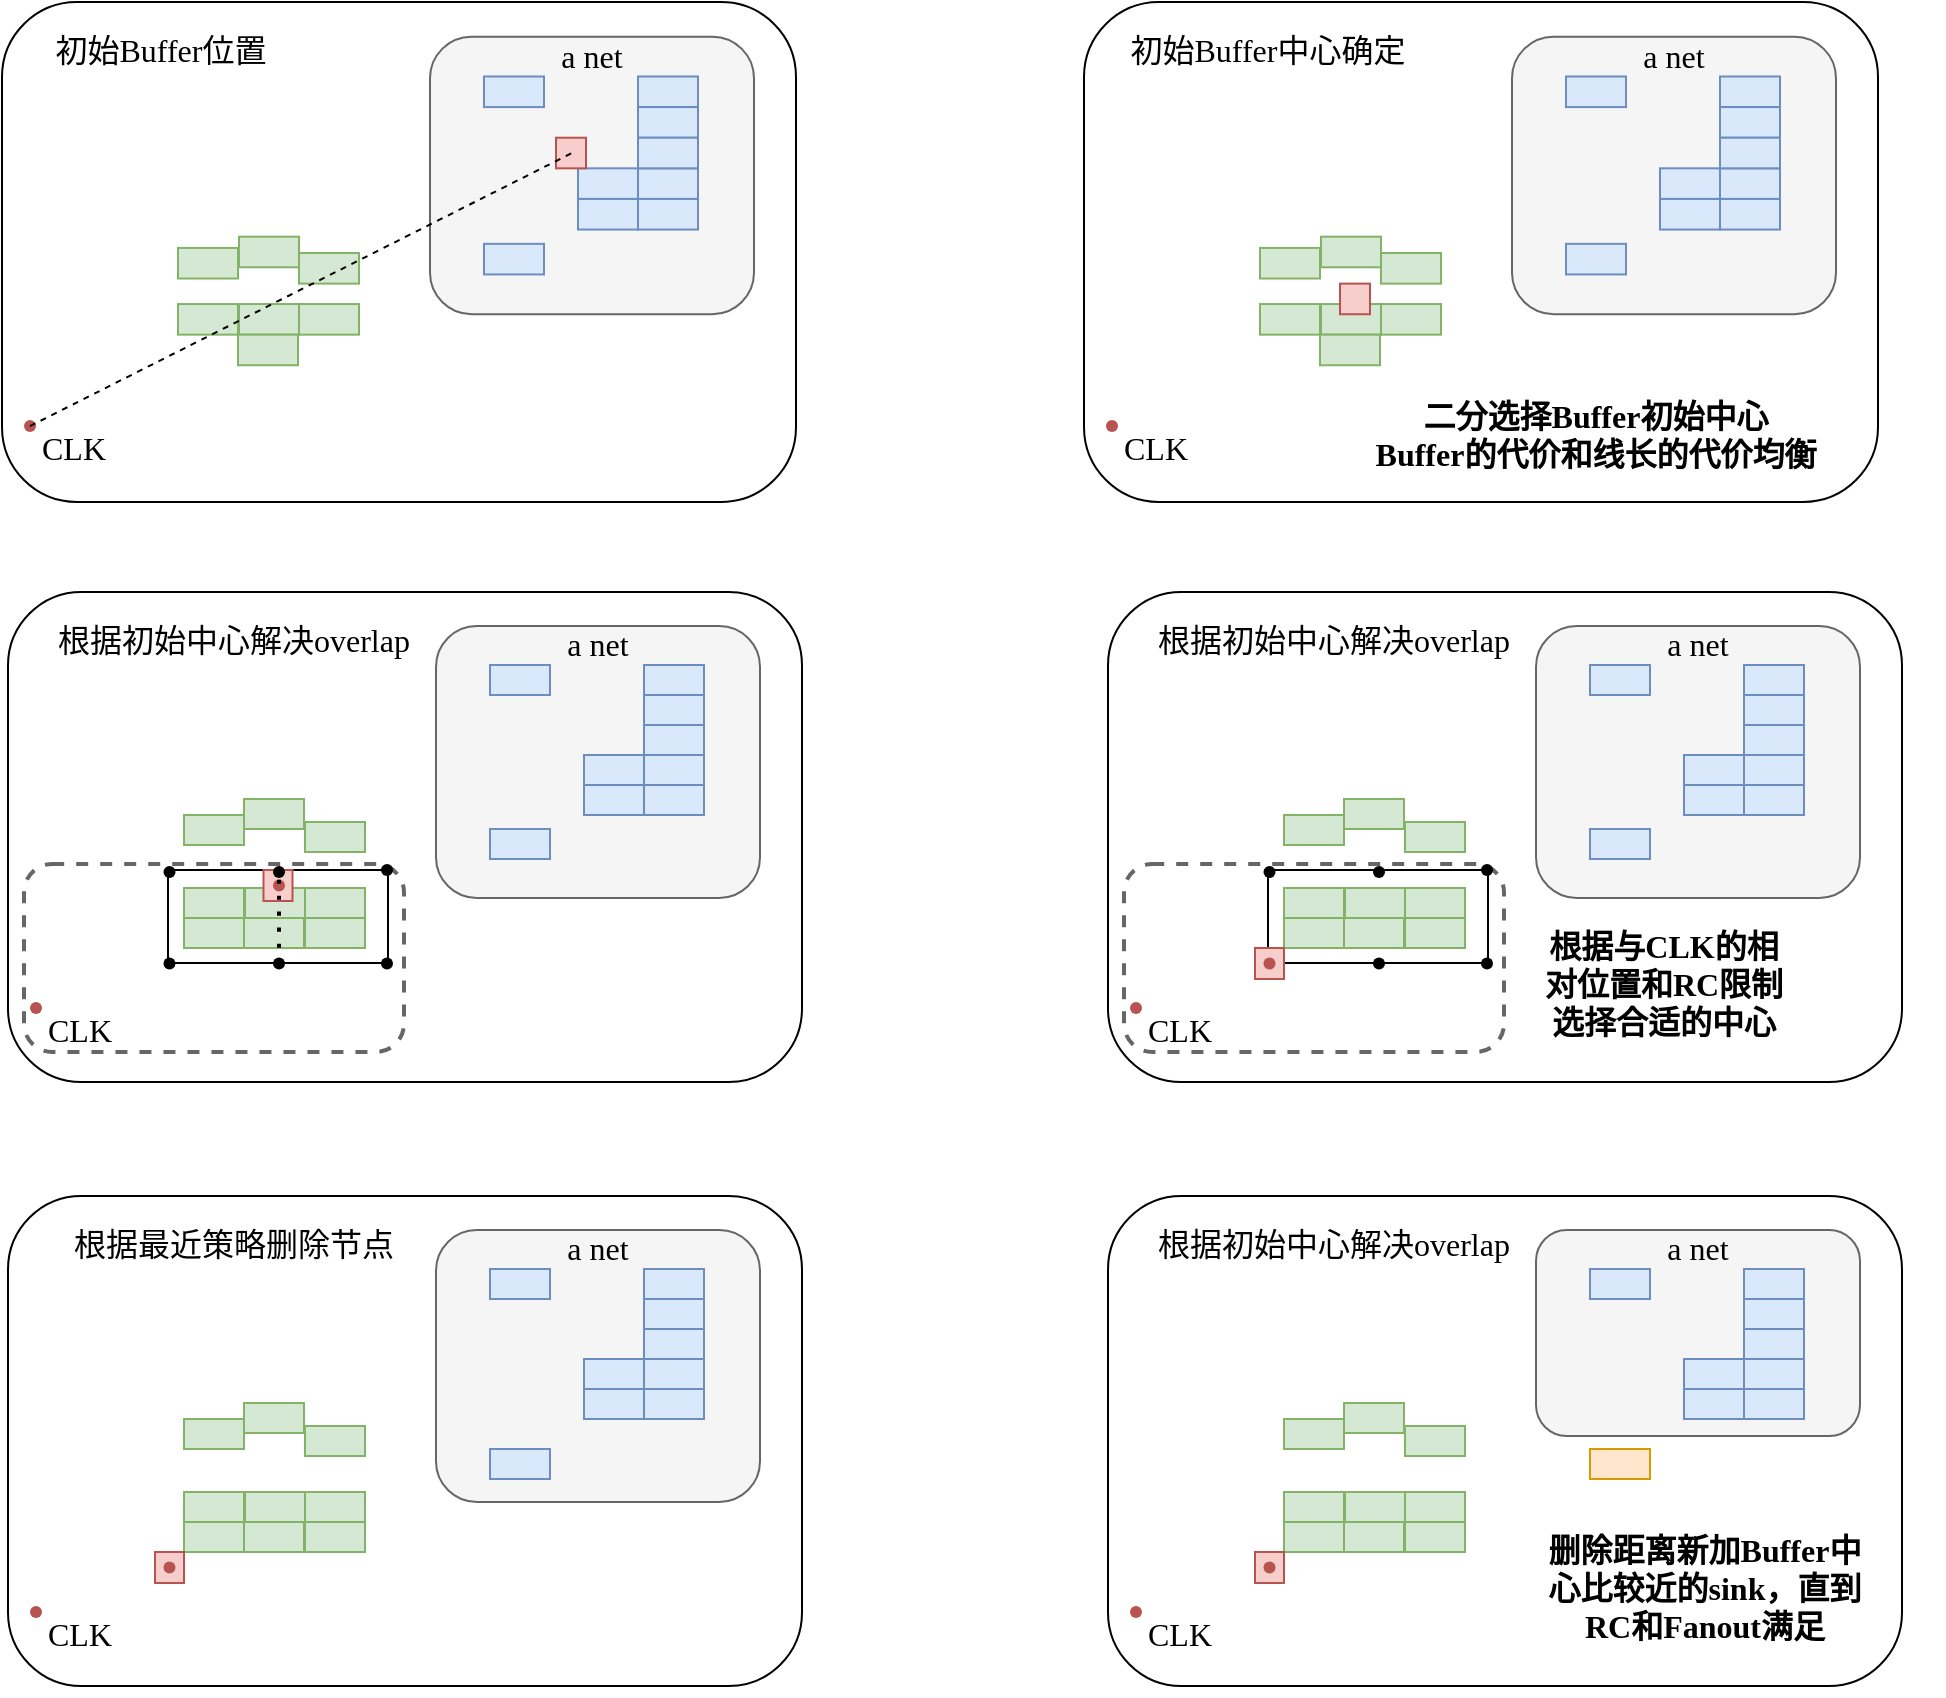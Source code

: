 <mxfile version="25.0.1">
  <diagram name="第 1 页" id="PrgzUzPs2e1vorKCyMz8">
    <mxGraphModel dx="1206" dy="774" grid="1" gridSize="10" guides="1" tooltips="1" connect="1" arrows="1" fold="1" page="0" pageScale="1" pageWidth="827" pageHeight="1169" math="0" shadow="0">
      <root>
        <mxCell id="0" />
        <mxCell id="1" parent="0" />
        <mxCell id="MqcgOQrbJKwLvRykTZm_-83" value="" style="group" vertex="1" connectable="0" parent="1">
          <mxGeometry x="-273" y="33" width="397" height="250" as="geometry" />
        </mxCell>
        <mxCell id="MqcgOQrbJKwLvRykTZm_-56" value="" style="rounded=1;whiteSpace=wrap;html=1;" vertex="1" parent="MqcgOQrbJKwLvRykTZm_-83">
          <mxGeometry width="397" height="250" as="geometry" />
        </mxCell>
        <mxCell id="MqcgOQrbJKwLvRykTZm_-54" value="" style="rounded=1;whiteSpace=wrap;html=1;fillColor=#f5f5f5;fontColor=#333333;strokeColor=#666666;" vertex="1" parent="MqcgOQrbJKwLvRykTZm_-83">
          <mxGeometry x="214" y="17.347" width="162" height="138.776" as="geometry" />
        </mxCell>
        <mxCell id="MqcgOQrbJKwLvRykTZm_-4" value="" style="rounded=0;whiteSpace=wrap;html=1;fillColor=#dae8fc;strokeColor=#6c8ebf;" vertex="1" parent="MqcgOQrbJKwLvRykTZm_-83">
          <mxGeometry x="241" y="37.245" width="30" height="15.306" as="geometry" />
        </mxCell>
        <mxCell id="MqcgOQrbJKwLvRykTZm_-5" value="" style="rounded=0;whiteSpace=wrap;html=1;fillColor=#dae8fc;strokeColor=#6c8ebf;" vertex="1" parent="MqcgOQrbJKwLvRykTZm_-83">
          <mxGeometry x="318" y="37.245" width="30" height="15.306" as="geometry" />
        </mxCell>
        <mxCell id="MqcgOQrbJKwLvRykTZm_-6" value="" style="rounded=0;whiteSpace=wrap;html=1;fillColor=#dae8fc;strokeColor=#6c8ebf;" vertex="1" parent="MqcgOQrbJKwLvRykTZm_-83">
          <mxGeometry x="318" y="83.163" width="30" height="15.306" as="geometry" />
        </mxCell>
        <mxCell id="MqcgOQrbJKwLvRykTZm_-7" value="" style="rounded=0;whiteSpace=wrap;html=1;fillColor=#dae8fc;strokeColor=#6c8ebf;" vertex="1" parent="MqcgOQrbJKwLvRykTZm_-83">
          <mxGeometry x="318" y="52.551" width="30" height="15.306" as="geometry" />
        </mxCell>
        <mxCell id="MqcgOQrbJKwLvRykTZm_-8" value="" style="rounded=0;whiteSpace=wrap;html=1;fillColor=#dae8fc;strokeColor=#6c8ebf;" vertex="1" parent="MqcgOQrbJKwLvRykTZm_-83">
          <mxGeometry x="318" y="67.857" width="30" height="15.306" as="geometry" />
        </mxCell>
        <mxCell id="MqcgOQrbJKwLvRykTZm_-9" value="" style="rounded=0;whiteSpace=wrap;html=1;fillColor=#dae8fc;strokeColor=#6c8ebf;" vertex="1" parent="MqcgOQrbJKwLvRykTZm_-83">
          <mxGeometry x="318" y="98.469" width="30" height="15.306" as="geometry" />
        </mxCell>
        <mxCell id="MqcgOQrbJKwLvRykTZm_-10" value="" style="rounded=0;whiteSpace=wrap;html=1;fillColor=#dae8fc;strokeColor=#6c8ebf;" vertex="1" parent="MqcgOQrbJKwLvRykTZm_-83">
          <mxGeometry x="241" y="120.918" width="30" height="15.306" as="geometry" />
        </mxCell>
        <mxCell id="MqcgOQrbJKwLvRykTZm_-11" value="" style="rounded=0;whiteSpace=wrap;html=1;fillColor=#dae8fc;strokeColor=#6c8ebf;" vertex="1" parent="MqcgOQrbJKwLvRykTZm_-83">
          <mxGeometry x="288" y="83.163" width="30" height="15.306" as="geometry" />
        </mxCell>
        <mxCell id="MqcgOQrbJKwLvRykTZm_-12" value="" style="rounded=0;whiteSpace=wrap;html=1;fillColor=#dae8fc;strokeColor=#6c8ebf;" vertex="1" parent="MqcgOQrbJKwLvRykTZm_-83">
          <mxGeometry x="288" y="98.469" width="30" height="15.306" as="geometry" />
        </mxCell>
        <mxCell id="MqcgOQrbJKwLvRykTZm_-15" value="" style="rounded=0;whiteSpace=wrap;html=1;fillColor=#d5e8d4;strokeColor=#82b366;" vertex="1" parent="MqcgOQrbJKwLvRykTZm_-83">
          <mxGeometry x="88" y="151.02" width="30" height="15.306" as="geometry" />
        </mxCell>
        <mxCell id="MqcgOQrbJKwLvRykTZm_-16" value="" style="rounded=0;whiteSpace=wrap;html=1;fillColor=#d5e8d4;strokeColor=#82b366;" vertex="1" parent="MqcgOQrbJKwLvRykTZm_-83">
          <mxGeometry x="118.5" y="151.02" width="30" height="15.306" as="geometry" />
        </mxCell>
        <mxCell id="MqcgOQrbJKwLvRykTZm_-17" value="" style="rounded=0;whiteSpace=wrap;html=1;fillColor=#d5e8d4;strokeColor=#82b366;" vertex="1" parent="MqcgOQrbJKwLvRykTZm_-83">
          <mxGeometry x="118" y="166.327" width="30" height="15.306" as="geometry" />
        </mxCell>
        <mxCell id="MqcgOQrbJKwLvRykTZm_-18" value="" style="rounded=0;whiteSpace=wrap;html=1;fillColor=#d5e8d4;strokeColor=#82b366;" vertex="1" parent="MqcgOQrbJKwLvRykTZm_-83">
          <mxGeometry x="148.5" y="151.02" width="30" height="15.306" as="geometry" />
        </mxCell>
        <mxCell id="MqcgOQrbJKwLvRykTZm_-19" value="" style="rounded=0;whiteSpace=wrap;html=1;fillColor=#d5e8d4;strokeColor=#82b366;" vertex="1" parent="MqcgOQrbJKwLvRykTZm_-83">
          <mxGeometry x="88" y="122.959" width="30" height="15.306" as="geometry" />
        </mxCell>
        <mxCell id="MqcgOQrbJKwLvRykTZm_-20" value="" style="rounded=0;whiteSpace=wrap;html=1;fillColor=#d5e8d4;strokeColor=#82b366;" vertex="1" parent="MqcgOQrbJKwLvRykTZm_-83">
          <mxGeometry x="148.5" y="125.51" width="30" height="15.306" as="geometry" />
        </mxCell>
        <mxCell id="MqcgOQrbJKwLvRykTZm_-22" value="" style="rounded=0;whiteSpace=wrap;html=1;fillColor=#d5e8d4;strokeColor=#82b366;" vertex="1" parent="MqcgOQrbJKwLvRykTZm_-83">
          <mxGeometry x="118.5" y="117.347" width="30" height="15.306" as="geometry" />
        </mxCell>
        <mxCell id="MqcgOQrbJKwLvRykTZm_-13" value="" style="rounded=0;whiteSpace=wrap;html=1;fillColor=#f8cecc;strokeColor=#b85450;" vertex="1" parent="MqcgOQrbJKwLvRykTZm_-83">
          <mxGeometry x="277" y="67.857" width="15" height="15.306" as="geometry" />
        </mxCell>
        <mxCell id="MqcgOQrbJKwLvRykTZm_-28" value="" style="shape=waypoint;sketch=0;fillStyle=solid;size=6;pointerEvents=1;points=[];fillColor=#f8cecc;resizable=0;rotatable=0;perimeter=centerPerimeter;snapToPoint=1;strokeColor=#b85450;" vertex="1" parent="MqcgOQrbJKwLvRykTZm_-83">
          <mxGeometry x="4" y="202.041" width="20" height="20" as="geometry" />
        </mxCell>
        <mxCell id="MqcgOQrbJKwLvRykTZm_-29" value="&lt;font face=&quot;Times New Roman&quot;&gt;CLK&lt;/font&gt;" style="text;html=1;align=center;verticalAlign=middle;whiteSpace=wrap;rounded=0;fontSize=16;" vertex="1" parent="MqcgOQrbJKwLvRykTZm_-83">
          <mxGeometry x="6" y="208.163" width="60" height="30.612" as="geometry" />
        </mxCell>
        <mxCell id="MqcgOQrbJKwLvRykTZm_-32" value="" style="endArrow=none;html=1;rounded=0;fontSize=12;startSize=8;endSize=8;curved=1;entryX=0.533;entryY=0.5;entryDx=0;entryDy=0;entryPerimeter=0;dashed=1;" edge="1" parent="MqcgOQrbJKwLvRykTZm_-83" source="MqcgOQrbJKwLvRykTZm_-28" target="MqcgOQrbJKwLvRykTZm_-13">
          <mxGeometry width="50" height="50" relative="1" as="geometry">
            <mxPoint x="22" y="192.857" as="sourcePoint" />
            <mxPoint x="253" y="278.571" as="targetPoint" />
          </mxGeometry>
        </mxCell>
        <mxCell id="MqcgOQrbJKwLvRykTZm_-55" value="&lt;font face=&quot;Times New Roman&quot;&gt;a net&lt;/font&gt;" style="text;html=1;align=center;verticalAlign=middle;whiteSpace=wrap;rounded=0;fontSize=16;" vertex="1" parent="MqcgOQrbJKwLvRykTZm_-83">
          <mxGeometry x="265" y="11.224" width="60" height="30.612" as="geometry" />
        </mxCell>
        <mxCell id="MqcgOQrbJKwLvRykTZm_-57" value="&lt;font face=&quot;宋体&quot;&gt;初始Buffer位置&lt;/font&gt;" style="text;html=1;align=center;verticalAlign=middle;whiteSpace=wrap;rounded=0;fontSize=16;" vertex="1" parent="MqcgOQrbJKwLvRykTZm_-83">
          <mxGeometry x="16" y="9.184" width="127" height="30.612" as="geometry" />
        </mxCell>
        <mxCell id="MqcgOQrbJKwLvRykTZm_-84" value="" style="group" vertex="1" connectable="0" parent="1">
          <mxGeometry x="268" y="33" width="430" height="250" as="geometry" />
        </mxCell>
        <mxCell id="MqcgOQrbJKwLvRykTZm_-58" value="" style="rounded=1;whiteSpace=wrap;html=1;" vertex="1" parent="MqcgOQrbJKwLvRykTZm_-84">
          <mxGeometry width="397" height="250" as="geometry" />
        </mxCell>
        <mxCell id="MqcgOQrbJKwLvRykTZm_-59" value="" style="rounded=1;whiteSpace=wrap;html=1;fillColor=#f5f5f5;fontColor=#333333;strokeColor=#666666;" vertex="1" parent="MqcgOQrbJKwLvRykTZm_-84">
          <mxGeometry x="214" y="17.347" width="162" height="138.776" as="geometry" />
        </mxCell>
        <mxCell id="MqcgOQrbJKwLvRykTZm_-60" value="" style="rounded=0;whiteSpace=wrap;html=1;fillColor=#dae8fc;strokeColor=#6c8ebf;" vertex="1" parent="MqcgOQrbJKwLvRykTZm_-84">
          <mxGeometry x="241" y="37.245" width="30" height="15.306" as="geometry" />
        </mxCell>
        <mxCell id="MqcgOQrbJKwLvRykTZm_-61" value="" style="rounded=0;whiteSpace=wrap;html=1;fillColor=#dae8fc;strokeColor=#6c8ebf;" vertex="1" parent="MqcgOQrbJKwLvRykTZm_-84">
          <mxGeometry x="318" y="37.245" width="30" height="15.306" as="geometry" />
        </mxCell>
        <mxCell id="MqcgOQrbJKwLvRykTZm_-62" value="" style="rounded=0;whiteSpace=wrap;html=1;fillColor=#dae8fc;strokeColor=#6c8ebf;" vertex="1" parent="MqcgOQrbJKwLvRykTZm_-84">
          <mxGeometry x="318" y="83.163" width="30" height="15.306" as="geometry" />
        </mxCell>
        <mxCell id="MqcgOQrbJKwLvRykTZm_-63" value="" style="rounded=0;whiteSpace=wrap;html=1;fillColor=#dae8fc;strokeColor=#6c8ebf;" vertex="1" parent="MqcgOQrbJKwLvRykTZm_-84">
          <mxGeometry x="318" y="52.551" width="30" height="15.306" as="geometry" />
        </mxCell>
        <mxCell id="MqcgOQrbJKwLvRykTZm_-64" value="" style="rounded=0;whiteSpace=wrap;html=1;fillColor=#dae8fc;strokeColor=#6c8ebf;" vertex="1" parent="MqcgOQrbJKwLvRykTZm_-84">
          <mxGeometry x="318" y="67.857" width="30" height="15.306" as="geometry" />
        </mxCell>
        <mxCell id="MqcgOQrbJKwLvRykTZm_-65" value="" style="rounded=0;whiteSpace=wrap;html=1;fillColor=#dae8fc;strokeColor=#6c8ebf;" vertex="1" parent="MqcgOQrbJKwLvRykTZm_-84">
          <mxGeometry x="318" y="98.469" width="30" height="15.306" as="geometry" />
        </mxCell>
        <mxCell id="MqcgOQrbJKwLvRykTZm_-66" value="" style="rounded=0;whiteSpace=wrap;html=1;fillColor=#dae8fc;strokeColor=#6c8ebf;" vertex="1" parent="MqcgOQrbJKwLvRykTZm_-84">
          <mxGeometry x="241" y="120.918" width="30" height="15.306" as="geometry" />
        </mxCell>
        <mxCell id="MqcgOQrbJKwLvRykTZm_-67" value="" style="rounded=0;whiteSpace=wrap;html=1;fillColor=#dae8fc;strokeColor=#6c8ebf;" vertex="1" parent="MqcgOQrbJKwLvRykTZm_-84">
          <mxGeometry x="288" y="83.163" width="30" height="15.306" as="geometry" />
        </mxCell>
        <mxCell id="MqcgOQrbJKwLvRykTZm_-68" value="" style="rounded=0;whiteSpace=wrap;html=1;fillColor=#dae8fc;strokeColor=#6c8ebf;" vertex="1" parent="MqcgOQrbJKwLvRykTZm_-84">
          <mxGeometry x="288" y="98.469" width="30" height="15.306" as="geometry" />
        </mxCell>
        <mxCell id="MqcgOQrbJKwLvRykTZm_-69" value="" style="rounded=0;whiteSpace=wrap;html=1;fillColor=#d5e8d4;strokeColor=#82b366;" vertex="1" parent="MqcgOQrbJKwLvRykTZm_-84">
          <mxGeometry x="88" y="151.02" width="30" height="15.306" as="geometry" />
        </mxCell>
        <mxCell id="MqcgOQrbJKwLvRykTZm_-70" value="" style="rounded=0;whiteSpace=wrap;html=1;fillColor=#d5e8d4;strokeColor=#82b366;" vertex="1" parent="MqcgOQrbJKwLvRykTZm_-84">
          <mxGeometry x="118.5" y="151.02" width="30" height="15.306" as="geometry" />
        </mxCell>
        <mxCell id="MqcgOQrbJKwLvRykTZm_-71" value="" style="rounded=0;whiteSpace=wrap;html=1;fillColor=#d5e8d4;strokeColor=#82b366;" vertex="1" parent="MqcgOQrbJKwLvRykTZm_-84">
          <mxGeometry x="118" y="166.327" width="30" height="15.306" as="geometry" />
        </mxCell>
        <mxCell id="MqcgOQrbJKwLvRykTZm_-72" value="" style="rounded=0;whiteSpace=wrap;html=1;fillColor=#d5e8d4;strokeColor=#82b366;" vertex="1" parent="MqcgOQrbJKwLvRykTZm_-84">
          <mxGeometry x="148.5" y="151.02" width="30" height="15.306" as="geometry" />
        </mxCell>
        <mxCell id="MqcgOQrbJKwLvRykTZm_-73" value="" style="rounded=0;whiteSpace=wrap;html=1;fillColor=#d5e8d4;strokeColor=#82b366;" vertex="1" parent="MqcgOQrbJKwLvRykTZm_-84">
          <mxGeometry x="88" y="122.959" width="30" height="15.306" as="geometry" />
        </mxCell>
        <mxCell id="MqcgOQrbJKwLvRykTZm_-74" value="" style="rounded=0;whiteSpace=wrap;html=1;fillColor=#d5e8d4;strokeColor=#82b366;" vertex="1" parent="MqcgOQrbJKwLvRykTZm_-84">
          <mxGeometry x="148.5" y="125.51" width="30" height="15.306" as="geometry" />
        </mxCell>
        <mxCell id="MqcgOQrbJKwLvRykTZm_-75" value="" style="rounded=0;whiteSpace=wrap;html=1;fillColor=#d5e8d4;strokeColor=#82b366;" vertex="1" parent="MqcgOQrbJKwLvRykTZm_-84">
          <mxGeometry x="118.5" y="117.347" width="30" height="15.306" as="geometry" />
        </mxCell>
        <mxCell id="MqcgOQrbJKwLvRykTZm_-76" value="" style="rounded=0;whiteSpace=wrap;html=1;fillColor=#f8cecc;strokeColor=#b85450;" vertex="1" parent="MqcgOQrbJKwLvRykTZm_-84">
          <mxGeometry x="128" y="140.816" width="15" height="15.306" as="geometry" />
        </mxCell>
        <mxCell id="MqcgOQrbJKwLvRykTZm_-77" value="" style="shape=waypoint;sketch=0;fillStyle=solid;size=6;pointerEvents=1;points=[];fillColor=#f8cecc;resizable=0;rotatable=0;perimeter=centerPerimeter;snapToPoint=1;strokeColor=#b85450;" vertex="1" parent="MqcgOQrbJKwLvRykTZm_-84">
          <mxGeometry x="4" y="202.041" width="20" height="20" as="geometry" />
        </mxCell>
        <mxCell id="MqcgOQrbJKwLvRykTZm_-78" value="&lt;font face=&quot;Times New Roman&quot;&gt;CLK&lt;/font&gt;" style="text;html=1;align=center;verticalAlign=middle;whiteSpace=wrap;rounded=0;fontSize=16;" vertex="1" parent="MqcgOQrbJKwLvRykTZm_-84">
          <mxGeometry x="6" y="208.163" width="60" height="30.612" as="geometry" />
        </mxCell>
        <mxCell id="MqcgOQrbJKwLvRykTZm_-80" value="&lt;font face=&quot;Times New Roman&quot;&gt;a net&lt;/font&gt;" style="text;html=1;align=center;verticalAlign=middle;whiteSpace=wrap;rounded=0;fontSize=16;" vertex="1" parent="MqcgOQrbJKwLvRykTZm_-84">
          <mxGeometry x="265" y="11.224" width="60" height="30.612" as="geometry" />
        </mxCell>
        <mxCell id="MqcgOQrbJKwLvRykTZm_-81" value="&lt;font face=&quot;宋体&quot;&gt;初始Buffer中心确定&lt;/font&gt;" style="text;html=1;align=center;verticalAlign=middle;whiteSpace=wrap;rounded=0;fontSize=16;" vertex="1" parent="MqcgOQrbJKwLvRykTZm_-84">
          <mxGeometry x="16" y="9.184" width="152" height="30.612" as="geometry" />
        </mxCell>
        <mxCell id="MqcgOQrbJKwLvRykTZm_-89" value="&lt;div&gt;&lt;font face=&quot;宋体&quot;&gt;&lt;br&gt;&lt;/font&gt;&lt;/div&gt;&lt;font face=&quot;宋体&quot;&gt;二分选择Buffer初始中心&lt;/font&gt;&lt;div&gt;&lt;font face=&quot;宋体&quot;&gt;Buffer的代价和线长的代价均衡&lt;/font&gt;&lt;/div&gt;" style="text;html=1;align=center;verticalAlign=middle;whiteSpace=wrap;rounded=0;fontSize=16;fontFamily=宋体;fontStyle=1" vertex="1" parent="MqcgOQrbJKwLvRykTZm_-84">
          <mxGeometry x="131" y="191.837" width="250" height="30.612" as="geometry" />
        </mxCell>
        <mxCell id="MqcgOQrbJKwLvRykTZm_-190" value="" style="group" vertex="1" connectable="0" parent="1">
          <mxGeometry x="280" y="328" width="397" height="250" as="geometry" />
        </mxCell>
        <mxCell id="MqcgOQrbJKwLvRykTZm_-191" value="" style="rounded=1;whiteSpace=wrap;html=1;" vertex="1" parent="MqcgOQrbJKwLvRykTZm_-190">
          <mxGeometry width="397" height="245" as="geometry" />
        </mxCell>
        <mxCell id="MqcgOQrbJKwLvRykTZm_-226" value="" style="rounded=1;whiteSpace=wrap;html=1;fillColor=none;fontColor=#333333;strokeColor=#666666;strokeWidth=2;dashed=1;" vertex="1" parent="MqcgOQrbJKwLvRykTZm_-190">
          <mxGeometry x="8" y="136" width="190" height="94" as="geometry" />
        </mxCell>
        <mxCell id="MqcgOQrbJKwLvRykTZm_-192" value="" style="rounded=1;whiteSpace=wrap;html=1;fillColor=#f5f5f5;fontColor=#333333;strokeColor=#666666;" vertex="1" parent="MqcgOQrbJKwLvRykTZm_-190">
          <mxGeometry x="214" y="17" width="162" height="136" as="geometry" />
        </mxCell>
        <mxCell id="MqcgOQrbJKwLvRykTZm_-193" value="" style="rounded=0;whiteSpace=wrap;html=1;fillColor=#dae8fc;strokeColor=#6c8ebf;" vertex="1" parent="MqcgOQrbJKwLvRykTZm_-190">
          <mxGeometry x="241" y="36.5" width="30" height="15" as="geometry" />
        </mxCell>
        <mxCell id="MqcgOQrbJKwLvRykTZm_-194" value="" style="rounded=0;whiteSpace=wrap;html=1;fillColor=#dae8fc;strokeColor=#6c8ebf;" vertex="1" parent="MqcgOQrbJKwLvRykTZm_-190">
          <mxGeometry x="318" y="36.5" width="30" height="15" as="geometry" />
        </mxCell>
        <mxCell id="MqcgOQrbJKwLvRykTZm_-195" value="" style="rounded=0;whiteSpace=wrap;html=1;fillColor=#dae8fc;strokeColor=#6c8ebf;" vertex="1" parent="MqcgOQrbJKwLvRykTZm_-190">
          <mxGeometry x="318" y="81.5" width="30" height="15" as="geometry" />
        </mxCell>
        <mxCell id="MqcgOQrbJKwLvRykTZm_-196" value="" style="rounded=0;whiteSpace=wrap;html=1;fillColor=#dae8fc;strokeColor=#6c8ebf;" vertex="1" parent="MqcgOQrbJKwLvRykTZm_-190">
          <mxGeometry x="318" y="51.5" width="30" height="15" as="geometry" />
        </mxCell>
        <mxCell id="MqcgOQrbJKwLvRykTZm_-197" value="" style="rounded=0;whiteSpace=wrap;html=1;fillColor=#dae8fc;strokeColor=#6c8ebf;" vertex="1" parent="MqcgOQrbJKwLvRykTZm_-190">
          <mxGeometry x="318" y="66.5" width="30" height="15" as="geometry" />
        </mxCell>
        <mxCell id="MqcgOQrbJKwLvRykTZm_-198" value="" style="rounded=0;whiteSpace=wrap;html=1;fillColor=#dae8fc;strokeColor=#6c8ebf;" vertex="1" parent="MqcgOQrbJKwLvRykTZm_-190">
          <mxGeometry x="318" y="96.5" width="30" height="15" as="geometry" />
        </mxCell>
        <mxCell id="MqcgOQrbJKwLvRykTZm_-199" value="" style="rounded=0;whiteSpace=wrap;html=1;fillColor=#dae8fc;strokeColor=#6c8ebf;" vertex="1" parent="MqcgOQrbJKwLvRykTZm_-190">
          <mxGeometry x="241" y="118.5" width="30" height="15" as="geometry" />
        </mxCell>
        <mxCell id="MqcgOQrbJKwLvRykTZm_-200" value="" style="rounded=0;whiteSpace=wrap;html=1;fillColor=#dae8fc;strokeColor=#6c8ebf;" vertex="1" parent="MqcgOQrbJKwLvRykTZm_-190">
          <mxGeometry x="288" y="81.5" width="30" height="15" as="geometry" />
        </mxCell>
        <mxCell id="MqcgOQrbJKwLvRykTZm_-201" value="" style="rounded=0;whiteSpace=wrap;html=1;fillColor=#dae8fc;strokeColor=#6c8ebf;" vertex="1" parent="MqcgOQrbJKwLvRykTZm_-190">
          <mxGeometry x="288" y="96.5" width="30" height="15" as="geometry" />
        </mxCell>
        <mxCell id="MqcgOQrbJKwLvRykTZm_-202" value="" style="rounded=0;whiteSpace=wrap;html=1;fillColor=#d5e8d4;strokeColor=#82b366;" vertex="1" parent="MqcgOQrbJKwLvRykTZm_-190">
          <mxGeometry x="88" y="148" width="30" height="15" as="geometry" />
        </mxCell>
        <mxCell id="MqcgOQrbJKwLvRykTZm_-203" value="" style="rounded=0;whiteSpace=wrap;html=1;fillColor=#d5e8d4;strokeColor=#82b366;" vertex="1" parent="MqcgOQrbJKwLvRykTZm_-190">
          <mxGeometry x="118.5" y="148" width="30" height="15" as="geometry" />
        </mxCell>
        <mxCell id="MqcgOQrbJKwLvRykTZm_-204" value="" style="rounded=0;whiteSpace=wrap;html=1;fillColor=#d5e8d4;strokeColor=#82b366;" vertex="1" parent="MqcgOQrbJKwLvRykTZm_-190">
          <mxGeometry x="118" y="163" width="30" height="15" as="geometry" />
        </mxCell>
        <mxCell id="MqcgOQrbJKwLvRykTZm_-205" value="" style="rounded=0;whiteSpace=wrap;html=1;fillColor=#d5e8d4;strokeColor=#82b366;" vertex="1" parent="MqcgOQrbJKwLvRykTZm_-190">
          <mxGeometry x="148.5" y="148" width="30" height="15" as="geometry" />
        </mxCell>
        <mxCell id="MqcgOQrbJKwLvRykTZm_-206" value="" style="rounded=0;whiteSpace=wrap;html=1;fillColor=#d5e8d4;strokeColor=#82b366;" vertex="1" parent="MqcgOQrbJKwLvRykTZm_-190">
          <mxGeometry x="88" y="111.5" width="30" height="15" as="geometry" />
        </mxCell>
        <mxCell id="MqcgOQrbJKwLvRykTZm_-207" value="" style="rounded=0;whiteSpace=wrap;html=1;fillColor=#d5e8d4;strokeColor=#82b366;" vertex="1" parent="MqcgOQrbJKwLvRykTZm_-190">
          <mxGeometry x="148.5" y="115" width="30" height="15" as="geometry" />
        </mxCell>
        <mxCell id="MqcgOQrbJKwLvRykTZm_-208" value="" style="rounded=0;whiteSpace=wrap;html=1;fillColor=#d5e8d4;strokeColor=#82b366;" vertex="1" parent="MqcgOQrbJKwLvRykTZm_-190">
          <mxGeometry x="118" y="103.5" width="30" height="15" as="geometry" />
        </mxCell>
        <mxCell id="MqcgOQrbJKwLvRykTZm_-209" value="" style="shape=waypoint;sketch=0;fillStyle=solid;size=6;pointerEvents=1;points=[];fillColor=#f8cecc;resizable=0;rotatable=0;perimeter=centerPerimeter;snapToPoint=1;strokeColor=#b85450;" vertex="1" parent="MqcgOQrbJKwLvRykTZm_-190">
          <mxGeometry x="4" y="198" width="20" height="20" as="geometry" />
        </mxCell>
        <mxCell id="MqcgOQrbJKwLvRykTZm_-210" value="&lt;font face=&quot;Times New Roman&quot;&gt;CLK&lt;/font&gt;" style="text;html=1;align=center;verticalAlign=middle;whiteSpace=wrap;rounded=0;fontSize=16;" vertex="1" parent="MqcgOQrbJKwLvRykTZm_-190">
          <mxGeometry x="6" y="204" width="60" height="30" as="geometry" />
        </mxCell>
        <mxCell id="MqcgOQrbJKwLvRykTZm_-211" value="&lt;font face=&quot;Times New Roman&quot;&gt;a net&lt;/font&gt;" style="text;html=1;align=center;verticalAlign=middle;whiteSpace=wrap;rounded=0;fontSize=16;" vertex="1" parent="MqcgOQrbJKwLvRykTZm_-190">
          <mxGeometry x="265" y="11" width="60" height="30" as="geometry" />
        </mxCell>
        <mxCell id="MqcgOQrbJKwLvRykTZm_-212" value="&lt;font face=&quot;宋体&quot;&gt;根据初始中心解决overlap&lt;/font&gt;" style="text;html=1;align=center;verticalAlign=middle;whiteSpace=wrap;rounded=0;fontSize=16;" vertex="1" parent="MqcgOQrbJKwLvRykTZm_-190">
          <mxGeometry x="16" y="9" width="194" height="30" as="geometry" />
        </mxCell>
        <mxCell id="MqcgOQrbJKwLvRykTZm_-213" value="根据与CLK的相对位置和RC限制选择合适的中心" style="text;html=1;align=center;verticalAlign=middle;whiteSpace=wrap;rounded=0;fontSize=16;fontFamily=宋体;fontStyle=1" vertex="1" parent="MqcgOQrbJKwLvRykTZm_-190">
          <mxGeometry x="217" y="181" width="122" height="30" as="geometry" />
        </mxCell>
        <mxCell id="MqcgOQrbJKwLvRykTZm_-214" value="" style="rounded=0;whiteSpace=wrap;html=1;fillColor=#d5e8d4;strokeColor=#82b366;" vertex="1" parent="MqcgOQrbJKwLvRykTZm_-190">
          <mxGeometry x="88" y="163" width="30" height="15" as="geometry" />
        </mxCell>
        <mxCell id="MqcgOQrbJKwLvRykTZm_-215" value="" style="rounded=0;whiteSpace=wrap;html=1;fillColor=#d5e8d4;strokeColor=#82b366;" vertex="1" parent="MqcgOQrbJKwLvRykTZm_-190">
          <mxGeometry x="148.5" y="163" width="30" height="15" as="geometry" />
        </mxCell>
        <mxCell id="MqcgOQrbJKwLvRykTZm_-216" value="" style="rounded=0;whiteSpace=wrap;html=1;fillColor=none;" vertex="1" parent="MqcgOQrbJKwLvRykTZm_-190">
          <mxGeometry x="80" y="139" width="110" height="46.5" as="geometry" />
        </mxCell>
        <mxCell id="MqcgOQrbJKwLvRykTZm_-217" value="" style="rounded=0;whiteSpace=wrap;html=1;fillColor=#f8cecc;strokeColor=#b85450;" vertex="1" parent="MqcgOQrbJKwLvRykTZm_-190">
          <mxGeometry x="73.5" y="178" width="14.5" height="15.5" as="geometry" />
        </mxCell>
        <mxCell id="MqcgOQrbJKwLvRykTZm_-219" value="" style="shape=waypoint;sketch=0;fillStyle=solid;size=6;pointerEvents=1;points=[];fillColor=none;resizable=0;rotatable=0;perimeter=centerPerimeter;snapToPoint=1;" vertex="1" parent="MqcgOQrbJKwLvRykTZm_-190">
          <mxGeometry x="70.75" y="130" width="20" height="20" as="geometry" />
        </mxCell>
        <mxCell id="MqcgOQrbJKwLvRykTZm_-221" value="" style="shape=waypoint;sketch=0;fillStyle=solid;size=6;pointerEvents=1;points=[];fillColor=none;resizable=0;rotatable=0;perimeter=centerPerimeter;snapToPoint=1;" vertex="1" parent="MqcgOQrbJKwLvRykTZm_-190">
          <mxGeometry x="125.5" y="175.75" width="20" height="20" as="geometry" />
        </mxCell>
        <mxCell id="MqcgOQrbJKwLvRykTZm_-222" value="" style="shape=waypoint;sketch=0;fillStyle=solid;size=6;pointerEvents=1;points=[];fillColor=none;resizable=0;rotatable=0;perimeter=centerPerimeter;snapToPoint=1;" vertex="1" parent="MqcgOQrbJKwLvRykTZm_-190">
          <mxGeometry x="179.5" y="175.75" width="20" height="20" as="geometry" />
        </mxCell>
        <mxCell id="MqcgOQrbJKwLvRykTZm_-223" value="" style="shape=waypoint;sketch=0;fillStyle=solid;size=6;pointerEvents=1;points=[];fillColor=none;resizable=0;rotatable=0;perimeter=centerPerimeter;snapToPoint=1;" vertex="1" parent="MqcgOQrbJKwLvRykTZm_-190">
          <mxGeometry x="179.5" y="129" width="20" height="20" as="geometry" />
        </mxCell>
        <mxCell id="MqcgOQrbJKwLvRykTZm_-224" value="" style="shape=waypoint;sketch=0;fillStyle=solid;size=6;pointerEvents=1;points=[];fillColor=#f8cecc;resizable=0;rotatable=0;perimeter=centerPerimeter;snapToPoint=1;strokeColor=#b85450;" vertex="1" parent="MqcgOQrbJKwLvRykTZm_-190">
          <mxGeometry x="70.75" y="175.75" width="20" height="20" as="geometry" />
        </mxCell>
        <mxCell id="MqcgOQrbJKwLvRykTZm_-225" value="" style="shape=waypoint;sketch=0;fillStyle=solid;size=6;pointerEvents=1;points=[];fillColor=none;resizable=0;rotatable=0;perimeter=centerPerimeter;snapToPoint=1;" vertex="1" parent="MqcgOQrbJKwLvRykTZm_-190">
          <mxGeometry x="125.5" y="130" width="20" height="20" as="geometry" />
        </mxCell>
        <mxCell id="MqcgOQrbJKwLvRykTZm_-304" value="" style="group" vertex="1" connectable="0" parent="1">
          <mxGeometry x="-270" y="328" width="397" height="250" as="geometry" />
        </mxCell>
        <mxCell id="MqcgOQrbJKwLvRykTZm_-305" value="" style="rounded=1;whiteSpace=wrap;html=1;" vertex="1" parent="MqcgOQrbJKwLvRykTZm_-304">
          <mxGeometry width="397" height="245" as="geometry" />
        </mxCell>
        <mxCell id="MqcgOQrbJKwLvRykTZm_-306" value="" style="rounded=1;whiteSpace=wrap;html=1;fillColor=none;fontColor=#333333;strokeColor=#666666;strokeWidth=2;dashed=1;" vertex="1" parent="MqcgOQrbJKwLvRykTZm_-304">
          <mxGeometry x="8" y="136" width="190" height="94" as="geometry" />
        </mxCell>
        <mxCell id="MqcgOQrbJKwLvRykTZm_-307" value="" style="rounded=1;whiteSpace=wrap;html=1;fillColor=#f5f5f5;fontColor=#333333;strokeColor=#666666;" vertex="1" parent="MqcgOQrbJKwLvRykTZm_-304">
          <mxGeometry x="214" y="17" width="162" height="136" as="geometry" />
        </mxCell>
        <mxCell id="MqcgOQrbJKwLvRykTZm_-308" value="" style="rounded=0;whiteSpace=wrap;html=1;fillColor=#dae8fc;strokeColor=#6c8ebf;" vertex="1" parent="MqcgOQrbJKwLvRykTZm_-304">
          <mxGeometry x="241" y="36.5" width="30" height="15" as="geometry" />
        </mxCell>
        <mxCell id="MqcgOQrbJKwLvRykTZm_-309" value="" style="rounded=0;whiteSpace=wrap;html=1;fillColor=#dae8fc;strokeColor=#6c8ebf;" vertex="1" parent="MqcgOQrbJKwLvRykTZm_-304">
          <mxGeometry x="318" y="36.5" width="30" height="15" as="geometry" />
        </mxCell>
        <mxCell id="MqcgOQrbJKwLvRykTZm_-310" value="" style="rounded=0;whiteSpace=wrap;html=1;fillColor=#dae8fc;strokeColor=#6c8ebf;" vertex="1" parent="MqcgOQrbJKwLvRykTZm_-304">
          <mxGeometry x="318" y="81.5" width="30" height="15" as="geometry" />
        </mxCell>
        <mxCell id="MqcgOQrbJKwLvRykTZm_-311" value="" style="rounded=0;whiteSpace=wrap;html=1;fillColor=#dae8fc;strokeColor=#6c8ebf;" vertex="1" parent="MqcgOQrbJKwLvRykTZm_-304">
          <mxGeometry x="318" y="51.5" width="30" height="15" as="geometry" />
        </mxCell>
        <mxCell id="MqcgOQrbJKwLvRykTZm_-312" value="" style="rounded=0;whiteSpace=wrap;html=1;fillColor=#dae8fc;strokeColor=#6c8ebf;" vertex="1" parent="MqcgOQrbJKwLvRykTZm_-304">
          <mxGeometry x="318" y="66.5" width="30" height="15" as="geometry" />
        </mxCell>
        <mxCell id="MqcgOQrbJKwLvRykTZm_-313" value="" style="rounded=0;whiteSpace=wrap;html=1;fillColor=#dae8fc;strokeColor=#6c8ebf;" vertex="1" parent="MqcgOQrbJKwLvRykTZm_-304">
          <mxGeometry x="318" y="96.5" width="30" height="15" as="geometry" />
        </mxCell>
        <mxCell id="MqcgOQrbJKwLvRykTZm_-314" value="" style="rounded=0;whiteSpace=wrap;html=1;fillColor=#dae8fc;strokeColor=#6c8ebf;" vertex="1" parent="MqcgOQrbJKwLvRykTZm_-304">
          <mxGeometry x="241" y="118.5" width="30" height="15" as="geometry" />
        </mxCell>
        <mxCell id="MqcgOQrbJKwLvRykTZm_-315" value="" style="rounded=0;whiteSpace=wrap;html=1;fillColor=#dae8fc;strokeColor=#6c8ebf;" vertex="1" parent="MqcgOQrbJKwLvRykTZm_-304">
          <mxGeometry x="288" y="81.5" width="30" height="15" as="geometry" />
        </mxCell>
        <mxCell id="MqcgOQrbJKwLvRykTZm_-316" value="" style="rounded=0;whiteSpace=wrap;html=1;fillColor=#dae8fc;strokeColor=#6c8ebf;" vertex="1" parent="MqcgOQrbJKwLvRykTZm_-304">
          <mxGeometry x="288" y="96.5" width="30" height="15" as="geometry" />
        </mxCell>
        <mxCell id="MqcgOQrbJKwLvRykTZm_-317" value="" style="rounded=0;whiteSpace=wrap;html=1;fillColor=#d5e8d4;strokeColor=#82b366;" vertex="1" parent="MqcgOQrbJKwLvRykTZm_-304">
          <mxGeometry x="88" y="148" width="30" height="15" as="geometry" />
        </mxCell>
        <mxCell id="MqcgOQrbJKwLvRykTZm_-318" value="" style="rounded=0;whiteSpace=wrap;html=1;fillColor=#d5e8d4;strokeColor=#82b366;" vertex="1" parent="MqcgOQrbJKwLvRykTZm_-304">
          <mxGeometry x="118.5" y="148" width="30" height="15" as="geometry" />
        </mxCell>
        <mxCell id="MqcgOQrbJKwLvRykTZm_-319" value="" style="rounded=0;whiteSpace=wrap;html=1;fillColor=#d5e8d4;strokeColor=#82b366;" vertex="1" parent="MqcgOQrbJKwLvRykTZm_-304">
          <mxGeometry x="118" y="163" width="30" height="15" as="geometry" />
        </mxCell>
        <mxCell id="MqcgOQrbJKwLvRykTZm_-320" value="" style="rounded=0;whiteSpace=wrap;html=1;fillColor=#d5e8d4;strokeColor=#82b366;" vertex="1" parent="MqcgOQrbJKwLvRykTZm_-304">
          <mxGeometry x="148.5" y="148" width="30" height="15" as="geometry" />
        </mxCell>
        <mxCell id="MqcgOQrbJKwLvRykTZm_-321" value="" style="rounded=0;whiteSpace=wrap;html=1;fillColor=#d5e8d4;strokeColor=#82b366;" vertex="1" parent="MqcgOQrbJKwLvRykTZm_-304">
          <mxGeometry x="88" y="111.5" width="30" height="15" as="geometry" />
        </mxCell>
        <mxCell id="MqcgOQrbJKwLvRykTZm_-322" value="" style="rounded=0;whiteSpace=wrap;html=1;fillColor=#d5e8d4;strokeColor=#82b366;" vertex="1" parent="MqcgOQrbJKwLvRykTZm_-304">
          <mxGeometry x="148.5" y="115" width="30" height="15" as="geometry" />
        </mxCell>
        <mxCell id="MqcgOQrbJKwLvRykTZm_-323" value="" style="rounded=0;whiteSpace=wrap;html=1;fillColor=#d5e8d4;strokeColor=#82b366;" vertex="1" parent="MqcgOQrbJKwLvRykTZm_-304">
          <mxGeometry x="118" y="103.5" width="30" height="15" as="geometry" />
        </mxCell>
        <mxCell id="MqcgOQrbJKwLvRykTZm_-324" value="" style="shape=waypoint;sketch=0;fillStyle=solid;size=6;pointerEvents=1;points=[];fillColor=#f8cecc;resizable=0;rotatable=0;perimeter=centerPerimeter;snapToPoint=1;strokeColor=#b85450;" vertex="1" parent="MqcgOQrbJKwLvRykTZm_-304">
          <mxGeometry x="4" y="198" width="20" height="20" as="geometry" />
        </mxCell>
        <mxCell id="MqcgOQrbJKwLvRykTZm_-325" value="&lt;font face=&quot;Times New Roman&quot;&gt;CLK&lt;/font&gt;" style="text;html=1;align=center;verticalAlign=middle;whiteSpace=wrap;rounded=0;fontSize=16;" vertex="1" parent="MqcgOQrbJKwLvRykTZm_-304">
          <mxGeometry x="6" y="204" width="60" height="30" as="geometry" />
        </mxCell>
        <mxCell id="MqcgOQrbJKwLvRykTZm_-326" value="&lt;font face=&quot;Times New Roman&quot;&gt;a net&lt;/font&gt;" style="text;html=1;align=center;verticalAlign=middle;whiteSpace=wrap;rounded=0;fontSize=16;" vertex="1" parent="MqcgOQrbJKwLvRykTZm_-304">
          <mxGeometry x="265" y="11" width="60" height="30" as="geometry" />
        </mxCell>
        <mxCell id="MqcgOQrbJKwLvRykTZm_-327" value="&lt;font face=&quot;宋体&quot;&gt;根据初始中心解决overlap&lt;/font&gt;" style="text;html=1;align=center;verticalAlign=middle;whiteSpace=wrap;rounded=0;fontSize=16;" vertex="1" parent="MqcgOQrbJKwLvRykTZm_-304">
          <mxGeometry x="16" y="9" width="194" height="30" as="geometry" />
        </mxCell>
        <mxCell id="MqcgOQrbJKwLvRykTZm_-329" value="" style="rounded=0;whiteSpace=wrap;html=1;fillColor=#d5e8d4;strokeColor=#82b366;" vertex="1" parent="MqcgOQrbJKwLvRykTZm_-304">
          <mxGeometry x="88" y="163" width="30" height="15" as="geometry" />
        </mxCell>
        <mxCell id="MqcgOQrbJKwLvRykTZm_-330" value="" style="rounded=0;whiteSpace=wrap;html=1;fillColor=#d5e8d4;strokeColor=#82b366;" vertex="1" parent="MqcgOQrbJKwLvRykTZm_-304">
          <mxGeometry x="148.5" y="163" width="30" height="15" as="geometry" />
        </mxCell>
        <mxCell id="MqcgOQrbJKwLvRykTZm_-331" value="" style="rounded=0;whiteSpace=wrap;html=1;fillColor=none;" vertex="1" parent="MqcgOQrbJKwLvRykTZm_-304">
          <mxGeometry x="80" y="139" width="110" height="46.5" as="geometry" />
        </mxCell>
        <mxCell id="MqcgOQrbJKwLvRykTZm_-332" value="" style="rounded=0;whiteSpace=wrap;html=1;fillColor=#f8cecc;strokeColor=#b85450;" vertex="1" parent="MqcgOQrbJKwLvRykTZm_-304">
          <mxGeometry x="127.75" y="139" width="14.5" height="15.5" as="geometry" />
        </mxCell>
        <mxCell id="MqcgOQrbJKwLvRykTZm_-333" value="" style="shape=waypoint;sketch=0;fillStyle=solid;size=6;pointerEvents=1;points=[];fillColor=none;resizable=0;rotatable=0;perimeter=centerPerimeter;snapToPoint=1;" vertex="1" parent="MqcgOQrbJKwLvRykTZm_-304">
          <mxGeometry x="70.75" y="130" width="20" height="20" as="geometry" />
        </mxCell>
        <mxCell id="MqcgOQrbJKwLvRykTZm_-334" value="" style="shape=waypoint;sketch=0;fillStyle=solid;size=6;pointerEvents=1;points=[];fillColor=none;resizable=0;rotatable=0;perimeter=centerPerimeter;snapToPoint=1;" vertex="1" parent="MqcgOQrbJKwLvRykTZm_-304">
          <mxGeometry x="125.5" y="175.75" width="20" height="20" as="geometry" />
        </mxCell>
        <mxCell id="MqcgOQrbJKwLvRykTZm_-335" value="" style="shape=waypoint;sketch=0;fillStyle=solid;size=6;pointerEvents=1;points=[];fillColor=none;resizable=0;rotatable=0;perimeter=centerPerimeter;snapToPoint=1;" vertex="1" parent="MqcgOQrbJKwLvRykTZm_-304">
          <mxGeometry x="179.5" y="175.75" width="20" height="20" as="geometry" />
        </mxCell>
        <mxCell id="MqcgOQrbJKwLvRykTZm_-336" value="" style="shape=waypoint;sketch=0;fillStyle=solid;size=6;pointerEvents=1;points=[];fillColor=none;resizable=0;rotatable=0;perimeter=centerPerimeter;snapToPoint=1;" vertex="1" parent="MqcgOQrbJKwLvRykTZm_-304">
          <mxGeometry x="179.5" y="129" width="20" height="20" as="geometry" />
        </mxCell>
        <mxCell id="MqcgOQrbJKwLvRykTZm_-337" value="" style="shape=waypoint;sketch=0;fillStyle=solid;size=6;pointerEvents=1;points=[];fillColor=#f8cecc;resizable=0;rotatable=0;perimeter=centerPerimeter;snapToPoint=1;strokeColor=#b85450;" vertex="1" parent="MqcgOQrbJKwLvRykTZm_-304">
          <mxGeometry x="125.5" y="136.75" width="20" height="20" as="geometry" />
        </mxCell>
        <mxCell id="MqcgOQrbJKwLvRykTZm_-338" value="" style="shape=waypoint;sketch=0;fillStyle=solid;size=6;pointerEvents=1;points=[];fillColor=none;resizable=0;rotatable=0;perimeter=centerPerimeter;snapToPoint=1;" vertex="1" parent="MqcgOQrbJKwLvRykTZm_-304">
          <mxGeometry x="125.5" y="130" width="20" height="20" as="geometry" />
        </mxCell>
        <mxCell id="MqcgOQrbJKwLvRykTZm_-339" value="" style="shape=waypoint;sketch=0;fillStyle=solid;size=6;pointerEvents=1;points=[];fillColor=none;resizable=0;rotatable=0;perimeter=centerPerimeter;snapToPoint=1;" vertex="1" parent="MqcgOQrbJKwLvRykTZm_-304">
          <mxGeometry x="70.75" y="175.75" width="20" height="20" as="geometry" />
        </mxCell>
        <mxCell id="MqcgOQrbJKwLvRykTZm_-340" value="" style="endArrow=none;dashed=1;html=1;dashPattern=1 3;strokeWidth=2;rounded=0;fontSize=12;startSize=8;endSize=8;curved=1;" edge="1" parent="MqcgOQrbJKwLvRykTZm_-304" source="MqcgOQrbJKwLvRykTZm_-334" target="MqcgOQrbJKwLvRykTZm_-338">
          <mxGeometry width="50" height="50" relative="1" as="geometry">
            <mxPoint x="90" y="200" as="sourcePoint" />
            <mxPoint x="140" y="150" as="targetPoint" />
          </mxGeometry>
        </mxCell>
        <mxCell id="MqcgOQrbJKwLvRykTZm_-344" value="" style="group" vertex="1" connectable="0" parent="1">
          <mxGeometry x="-270" y="630" width="397" height="250" as="geometry" />
        </mxCell>
        <mxCell id="MqcgOQrbJKwLvRykTZm_-345" value="" style="rounded=1;whiteSpace=wrap;html=1;" vertex="1" parent="MqcgOQrbJKwLvRykTZm_-344">
          <mxGeometry width="397" height="245" as="geometry" />
        </mxCell>
        <mxCell id="MqcgOQrbJKwLvRykTZm_-347" value="" style="rounded=1;whiteSpace=wrap;html=1;fillColor=#f5f5f5;fontColor=#333333;strokeColor=#666666;" vertex="1" parent="MqcgOQrbJKwLvRykTZm_-344">
          <mxGeometry x="214" y="17" width="162" height="136" as="geometry" />
        </mxCell>
        <mxCell id="MqcgOQrbJKwLvRykTZm_-348" value="" style="rounded=0;whiteSpace=wrap;html=1;fillColor=#dae8fc;strokeColor=#6c8ebf;" vertex="1" parent="MqcgOQrbJKwLvRykTZm_-344">
          <mxGeometry x="241" y="36.5" width="30" height="15" as="geometry" />
        </mxCell>
        <mxCell id="MqcgOQrbJKwLvRykTZm_-349" value="" style="rounded=0;whiteSpace=wrap;html=1;fillColor=#dae8fc;strokeColor=#6c8ebf;" vertex="1" parent="MqcgOQrbJKwLvRykTZm_-344">
          <mxGeometry x="318" y="36.5" width="30" height="15" as="geometry" />
        </mxCell>
        <mxCell id="MqcgOQrbJKwLvRykTZm_-350" value="" style="rounded=0;whiteSpace=wrap;html=1;fillColor=#dae8fc;strokeColor=#6c8ebf;" vertex="1" parent="MqcgOQrbJKwLvRykTZm_-344">
          <mxGeometry x="318" y="81.5" width="30" height="15" as="geometry" />
        </mxCell>
        <mxCell id="MqcgOQrbJKwLvRykTZm_-351" value="" style="rounded=0;whiteSpace=wrap;html=1;fillColor=#dae8fc;strokeColor=#6c8ebf;" vertex="1" parent="MqcgOQrbJKwLvRykTZm_-344">
          <mxGeometry x="318" y="51.5" width="30" height="15" as="geometry" />
        </mxCell>
        <mxCell id="MqcgOQrbJKwLvRykTZm_-352" value="" style="rounded=0;whiteSpace=wrap;html=1;fillColor=#dae8fc;strokeColor=#6c8ebf;" vertex="1" parent="MqcgOQrbJKwLvRykTZm_-344">
          <mxGeometry x="318" y="66.5" width="30" height="15" as="geometry" />
        </mxCell>
        <mxCell id="MqcgOQrbJKwLvRykTZm_-353" value="" style="rounded=0;whiteSpace=wrap;html=1;fillColor=#dae8fc;strokeColor=#6c8ebf;" vertex="1" parent="MqcgOQrbJKwLvRykTZm_-344">
          <mxGeometry x="318" y="96.5" width="30" height="15" as="geometry" />
        </mxCell>
        <mxCell id="MqcgOQrbJKwLvRykTZm_-354" value="" style="rounded=0;whiteSpace=wrap;html=1;fillColor=#dae8fc;strokeColor=#6c8ebf;" vertex="1" parent="MqcgOQrbJKwLvRykTZm_-344">
          <mxGeometry x="241" y="126.5" width="30" height="15" as="geometry" />
        </mxCell>
        <mxCell id="MqcgOQrbJKwLvRykTZm_-355" value="" style="rounded=0;whiteSpace=wrap;html=1;fillColor=#dae8fc;strokeColor=#6c8ebf;" vertex="1" parent="MqcgOQrbJKwLvRykTZm_-344">
          <mxGeometry x="288" y="81.5" width="30" height="15" as="geometry" />
        </mxCell>
        <mxCell id="MqcgOQrbJKwLvRykTZm_-356" value="" style="rounded=0;whiteSpace=wrap;html=1;fillColor=#dae8fc;strokeColor=#6c8ebf;" vertex="1" parent="MqcgOQrbJKwLvRykTZm_-344">
          <mxGeometry x="288" y="96.5" width="30" height="15" as="geometry" />
        </mxCell>
        <mxCell id="MqcgOQrbJKwLvRykTZm_-357" value="" style="rounded=0;whiteSpace=wrap;html=1;fillColor=#d5e8d4;strokeColor=#82b366;" vertex="1" parent="MqcgOQrbJKwLvRykTZm_-344">
          <mxGeometry x="88" y="148" width="30" height="15" as="geometry" />
        </mxCell>
        <mxCell id="MqcgOQrbJKwLvRykTZm_-358" value="" style="rounded=0;whiteSpace=wrap;html=1;fillColor=#d5e8d4;strokeColor=#82b366;" vertex="1" parent="MqcgOQrbJKwLvRykTZm_-344">
          <mxGeometry x="118.5" y="148" width="30" height="15" as="geometry" />
        </mxCell>
        <mxCell id="MqcgOQrbJKwLvRykTZm_-359" value="" style="rounded=0;whiteSpace=wrap;html=1;fillColor=#d5e8d4;strokeColor=#82b366;" vertex="1" parent="MqcgOQrbJKwLvRykTZm_-344">
          <mxGeometry x="118" y="163" width="30" height="15" as="geometry" />
        </mxCell>
        <mxCell id="MqcgOQrbJKwLvRykTZm_-360" value="" style="rounded=0;whiteSpace=wrap;html=1;fillColor=#d5e8d4;strokeColor=#82b366;" vertex="1" parent="MqcgOQrbJKwLvRykTZm_-344">
          <mxGeometry x="148.5" y="148" width="30" height="15" as="geometry" />
        </mxCell>
        <mxCell id="MqcgOQrbJKwLvRykTZm_-361" value="" style="rounded=0;whiteSpace=wrap;html=1;fillColor=#d5e8d4;strokeColor=#82b366;" vertex="1" parent="MqcgOQrbJKwLvRykTZm_-344">
          <mxGeometry x="88" y="111.5" width="30" height="15" as="geometry" />
        </mxCell>
        <mxCell id="MqcgOQrbJKwLvRykTZm_-362" value="" style="rounded=0;whiteSpace=wrap;html=1;fillColor=#d5e8d4;strokeColor=#82b366;" vertex="1" parent="MqcgOQrbJKwLvRykTZm_-344">
          <mxGeometry x="148.5" y="115" width="30" height="15" as="geometry" />
        </mxCell>
        <mxCell id="MqcgOQrbJKwLvRykTZm_-363" value="" style="rounded=0;whiteSpace=wrap;html=1;fillColor=#d5e8d4;strokeColor=#82b366;" vertex="1" parent="MqcgOQrbJKwLvRykTZm_-344">
          <mxGeometry x="118" y="103.5" width="30" height="15" as="geometry" />
        </mxCell>
        <mxCell id="MqcgOQrbJKwLvRykTZm_-364" value="" style="shape=waypoint;sketch=0;fillStyle=solid;size=6;pointerEvents=1;points=[];fillColor=#f8cecc;resizable=0;rotatable=0;perimeter=centerPerimeter;snapToPoint=1;strokeColor=#b85450;" vertex="1" parent="MqcgOQrbJKwLvRykTZm_-344">
          <mxGeometry x="4" y="198" width="20" height="20" as="geometry" />
        </mxCell>
        <mxCell id="MqcgOQrbJKwLvRykTZm_-365" value="&lt;font face=&quot;Times New Roman&quot;&gt;CLK&lt;/font&gt;" style="text;html=1;align=center;verticalAlign=middle;whiteSpace=wrap;rounded=0;fontSize=16;" vertex="1" parent="MqcgOQrbJKwLvRykTZm_-344">
          <mxGeometry x="6" y="204" width="60" height="30" as="geometry" />
        </mxCell>
        <mxCell id="MqcgOQrbJKwLvRykTZm_-366" value="&lt;font face=&quot;Times New Roman&quot;&gt;a net&lt;/font&gt;" style="text;html=1;align=center;verticalAlign=middle;whiteSpace=wrap;rounded=0;fontSize=16;" vertex="1" parent="MqcgOQrbJKwLvRykTZm_-344">
          <mxGeometry x="265" y="11" width="60" height="30" as="geometry" />
        </mxCell>
        <mxCell id="MqcgOQrbJKwLvRykTZm_-367" value="&lt;font face=&quot;宋体&quot;&gt;根据最近策略删除节点&lt;/font&gt;" style="text;html=1;align=center;verticalAlign=middle;whiteSpace=wrap;rounded=0;fontSize=16;" vertex="1" parent="MqcgOQrbJKwLvRykTZm_-344">
          <mxGeometry x="16" y="9" width="194" height="30" as="geometry" />
        </mxCell>
        <mxCell id="MqcgOQrbJKwLvRykTZm_-369" value="" style="rounded=0;whiteSpace=wrap;html=1;fillColor=#d5e8d4;strokeColor=#82b366;" vertex="1" parent="MqcgOQrbJKwLvRykTZm_-344">
          <mxGeometry x="88" y="163" width="30" height="15" as="geometry" />
        </mxCell>
        <mxCell id="MqcgOQrbJKwLvRykTZm_-370" value="" style="rounded=0;whiteSpace=wrap;html=1;fillColor=#d5e8d4;strokeColor=#82b366;" vertex="1" parent="MqcgOQrbJKwLvRykTZm_-344">
          <mxGeometry x="148.5" y="163" width="30" height="15" as="geometry" />
        </mxCell>
        <mxCell id="MqcgOQrbJKwLvRykTZm_-372" value="" style="rounded=0;whiteSpace=wrap;html=1;fillColor=#f8cecc;strokeColor=#b85450;" vertex="1" parent="MqcgOQrbJKwLvRykTZm_-344">
          <mxGeometry x="73.5" y="178" width="14.5" height="15.5" as="geometry" />
        </mxCell>
        <mxCell id="MqcgOQrbJKwLvRykTZm_-377" value="" style="shape=waypoint;sketch=0;fillStyle=solid;size=6;pointerEvents=1;points=[];fillColor=#f8cecc;resizable=0;rotatable=0;perimeter=centerPerimeter;snapToPoint=1;strokeColor=#b85450;" vertex="1" parent="MqcgOQrbJKwLvRykTZm_-344">
          <mxGeometry x="70.75" y="175.75" width="20" height="20" as="geometry" />
        </mxCell>
        <mxCell id="MqcgOQrbJKwLvRykTZm_-416" value="" style="group" vertex="1" connectable="0" parent="1">
          <mxGeometry x="280" y="630" width="397" height="250" as="geometry" />
        </mxCell>
        <mxCell id="MqcgOQrbJKwLvRykTZm_-417" value="" style="rounded=1;whiteSpace=wrap;html=1;" vertex="1" parent="MqcgOQrbJKwLvRykTZm_-416">
          <mxGeometry width="397" height="245" as="geometry" />
        </mxCell>
        <mxCell id="MqcgOQrbJKwLvRykTZm_-418" value="" style="rounded=1;whiteSpace=wrap;html=1;fillColor=#f5f5f5;fontColor=#333333;strokeColor=#666666;" vertex="1" parent="MqcgOQrbJKwLvRykTZm_-416">
          <mxGeometry x="214" y="17" width="162" height="103" as="geometry" />
        </mxCell>
        <mxCell id="MqcgOQrbJKwLvRykTZm_-419" value="" style="rounded=0;whiteSpace=wrap;html=1;fillColor=#dae8fc;strokeColor=#6c8ebf;" vertex="1" parent="MqcgOQrbJKwLvRykTZm_-416">
          <mxGeometry x="241" y="36.5" width="30" height="15" as="geometry" />
        </mxCell>
        <mxCell id="MqcgOQrbJKwLvRykTZm_-420" value="" style="rounded=0;whiteSpace=wrap;html=1;fillColor=#dae8fc;strokeColor=#6c8ebf;" vertex="1" parent="MqcgOQrbJKwLvRykTZm_-416">
          <mxGeometry x="318" y="36.5" width="30" height="15" as="geometry" />
        </mxCell>
        <mxCell id="MqcgOQrbJKwLvRykTZm_-421" value="" style="rounded=0;whiteSpace=wrap;html=1;fillColor=#dae8fc;strokeColor=#6c8ebf;" vertex="1" parent="MqcgOQrbJKwLvRykTZm_-416">
          <mxGeometry x="318" y="81.5" width="30" height="15" as="geometry" />
        </mxCell>
        <mxCell id="MqcgOQrbJKwLvRykTZm_-422" value="" style="rounded=0;whiteSpace=wrap;html=1;fillColor=#dae8fc;strokeColor=#6c8ebf;" vertex="1" parent="MqcgOQrbJKwLvRykTZm_-416">
          <mxGeometry x="318" y="51.5" width="30" height="15" as="geometry" />
        </mxCell>
        <mxCell id="MqcgOQrbJKwLvRykTZm_-423" value="" style="rounded=0;whiteSpace=wrap;html=1;fillColor=#dae8fc;strokeColor=#6c8ebf;" vertex="1" parent="MqcgOQrbJKwLvRykTZm_-416">
          <mxGeometry x="318" y="66.5" width="30" height="15" as="geometry" />
        </mxCell>
        <mxCell id="MqcgOQrbJKwLvRykTZm_-424" value="" style="rounded=0;whiteSpace=wrap;html=1;fillColor=#dae8fc;strokeColor=#6c8ebf;" vertex="1" parent="MqcgOQrbJKwLvRykTZm_-416">
          <mxGeometry x="318" y="96.5" width="30" height="15" as="geometry" />
        </mxCell>
        <mxCell id="MqcgOQrbJKwLvRykTZm_-425" value="" style="rounded=0;whiteSpace=wrap;html=1;fillColor=#ffe6cc;strokeColor=#d79b00;" vertex="1" parent="MqcgOQrbJKwLvRykTZm_-416">
          <mxGeometry x="241" y="126.5" width="30" height="15" as="geometry" />
        </mxCell>
        <mxCell id="MqcgOQrbJKwLvRykTZm_-426" value="" style="rounded=0;whiteSpace=wrap;html=1;fillColor=#dae8fc;strokeColor=#6c8ebf;" vertex="1" parent="MqcgOQrbJKwLvRykTZm_-416">
          <mxGeometry x="288" y="81.5" width="30" height="15" as="geometry" />
        </mxCell>
        <mxCell id="MqcgOQrbJKwLvRykTZm_-427" value="" style="rounded=0;whiteSpace=wrap;html=1;fillColor=#dae8fc;strokeColor=#6c8ebf;" vertex="1" parent="MqcgOQrbJKwLvRykTZm_-416">
          <mxGeometry x="288" y="96.5" width="30" height="15" as="geometry" />
        </mxCell>
        <mxCell id="MqcgOQrbJKwLvRykTZm_-428" value="" style="rounded=0;whiteSpace=wrap;html=1;fillColor=#d5e8d4;strokeColor=#82b366;" vertex="1" parent="MqcgOQrbJKwLvRykTZm_-416">
          <mxGeometry x="88" y="148" width="30" height="15" as="geometry" />
        </mxCell>
        <mxCell id="MqcgOQrbJKwLvRykTZm_-429" value="" style="rounded=0;whiteSpace=wrap;html=1;fillColor=#d5e8d4;strokeColor=#82b366;" vertex="1" parent="MqcgOQrbJKwLvRykTZm_-416">
          <mxGeometry x="118.5" y="148" width="30" height="15" as="geometry" />
        </mxCell>
        <mxCell id="MqcgOQrbJKwLvRykTZm_-430" value="" style="rounded=0;whiteSpace=wrap;html=1;fillColor=#d5e8d4;strokeColor=#82b366;" vertex="1" parent="MqcgOQrbJKwLvRykTZm_-416">
          <mxGeometry x="118" y="163" width="30" height="15" as="geometry" />
        </mxCell>
        <mxCell id="MqcgOQrbJKwLvRykTZm_-431" value="" style="rounded=0;whiteSpace=wrap;html=1;fillColor=#d5e8d4;strokeColor=#82b366;" vertex="1" parent="MqcgOQrbJKwLvRykTZm_-416">
          <mxGeometry x="148.5" y="148" width="30" height="15" as="geometry" />
        </mxCell>
        <mxCell id="MqcgOQrbJKwLvRykTZm_-432" value="" style="rounded=0;whiteSpace=wrap;html=1;fillColor=#d5e8d4;strokeColor=#82b366;" vertex="1" parent="MqcgOQrbJKwLvRykTZm_-416">
          <mxGeometry x="88" y="111.5" width="30" height="15" as="geometry" />
        </mxCell>
        <mxCell id="MqcgOQrbJKwLvRykTZm_-433" value="" style="rounded=0;whiteSpace=wrap;html=1;fillColor=#d5e8d4;strokeColor=#82b366;" vertex="1" parent="MqcgOQrbJKwLvRykTZm_-416">
          <mxGeometry x="148.5" y="115" width="30" height="15" as="geometry" />
        </mxCell>
        <mxCell id="MqcgOQrbJKwLvRykTZm_-434" value="" style="rounded=0;whiteSpace=wrap;html=1;fillColor=#d5e8d4;strokeColor=#82b366;" vertex="1" parent="MqcgOQrbJKwLvRykTZm_-416">
          <mxGeometry x="118" y="103.5" width="30" height="15" as="geometry" />
        </mxCell>
        <mxCell id="MqcgOQrbJKwLvRykTZm_-435" value="" style="shape=waypoint;sketch=0;fillStyle=solid;size=6;pointerEvents=1;points=[];fillColor=#f8cecc;resizable=0;rotatable=0;perimeter=centerPerimeter;snapToPoint=1;strokeColor=#b85450;" vertex="1" parent="MqcgOQrbJKwLvRykTZm_-416">
          <mxGeometry x="4" y="198" width="20" height="20" as="geometry" />
        </mxCell>
        <mxCell id="MqcgOQrbJKwLvRykTZm_-436" value="&lt;font face=&quot;Times New Roman&quot;&gt;CLK&lt;/font&gt;" style="text;html=1;align=center;verticalAlign=middle;whiteSpace=wrap;rounded=0;fontSize=16;" vertex="1" parent="MqcgOQrbJKwLvRykTZm_-416">
          <mxGeometry x="6" y="204" width="60" height="30" as="geometry" />
        </mxCell>
        <mxCell id="MqcgOQrbJKwLvRykTZm_-437" value="&lt;font face=&quot;Times New Roman&quot;&gt;a net&lt;/font&gt;" style="text;html=1;align=center;verticalAlign=middle;whiteSpace=wrap;rounded=0;fontSize=16;" vertex="1" parent="MqcgOQrbJKwLvRykTZm_-416">
          <mxGeometry x="265" y="11" width="60" height="30" as="geometry" />
        </mxCell>
        <mxCell id="MqcgOQrbJKwLvRykTZm_-438" value="&lt;font face=&quot;宋体&quot;&gt;根据初始中心解决overlap&lt;/font&gt;" style="text;html=1;align=center;verticalAlign=middle;whiteSpace=wrap;rounded=0;fontSize=16;" vertex="1" parent="MqcgOQrbJKwLvRykTZm_-416">
          <mxGeometry x="16" y="9" width="194" height="30" as="geometry" />
        </mxCell>
        <mxCell id="MqcgOQrbJKwLvRykTZm_-439" value="删除距离新加Buffer中心比较近的sink，直到RC和Fanout满足" style="text;html=1;align=center;verticalAlign=middle;whiteSpace=wrap;rounded=0;fontSize=16;fontFamily=宋体;fontStyle=1" vertex="1" parent="MqcgOQrbJKwLvRykTZm_-416">
          <mxGeometry x="217" y="181" width="163" height="30" as="geometry" />
        </mxCell>
        <mxCell id="MqcgOQrbJKwLvRykTZm_-440" value="" style="rounded=0;whiteSpace=wrap;html=1;fillColor=#d5e8d4;strokeColor=#82b366;" vertex="1" parent="MqcgOQrbJKwLvRykTZm_-416">
          <mxGeometry x="88" y="163" width="30" height="15" as="geometry" />
        </mxCell>
        <mxCell id="MqcgOQrbJKwLvRykTZm_-441" value="" style="rounded=0;whiteSpace=wrap;html=1;fillColor=#d5e8d4;strokeColor=#82b366;" vertex="1" parent="MqcgOQrbJKwLvRykTZm_-416">
          <mxGeometry x="148.5" y="163" width="30" height="15" as="geometry" />
        </mxCell>
        <mxCell id="MqcgOQrbJKwLvRykTZm_-442" value="" style="rounded=0;whiteSpace=wrap;html=1;fillColor=#f8cecc;strokeColor=#b85450;" vertex="1" parent="MqcgOQrbJKwLvRykTZm_-416">
          <mxGeometry x="73.5" y="178" width="14.5" height="15.5" as="geometry" />
        </mxCell>
        <mxCell id="MqcgOQrbJKwLvRykTZm_-443" value="" style="shape=waypoint;sketch=0;fillStyle=solid;size=6;pointerEvents=1;points=[];fillColor=#f8cecc;resizable=0;rotatable=0;perimeter=centerPerimeter;snapToPoint=1;strokeColor=#b85450;" vertex="1" parent="MqcgOQrbJKwLvRykTZm_-416">
          <mxGeometry x="70.75" y="175.75" width="20" height="20" as="geometry" />
        </mxCell>
      </root>
    </mxGraphModel>
  </diagram>
</mxfile>
